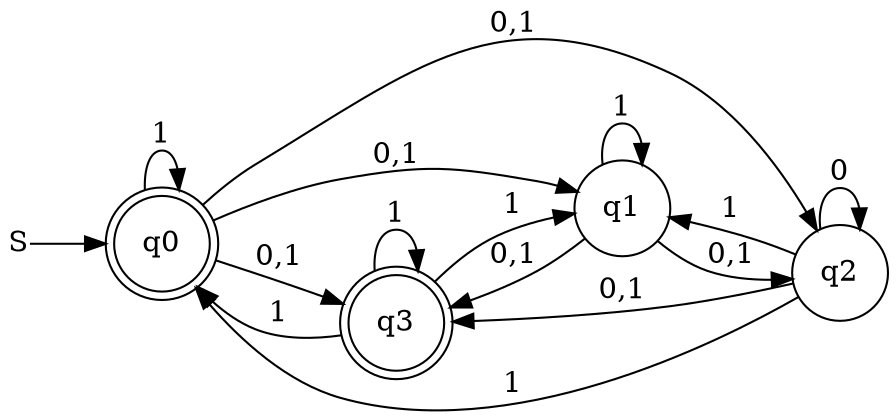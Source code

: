 digraph cinite_state_machine {
rankdir=LR;
size="50,50"
node [shape = doublecircle]; q0 q3 ;
node [shape = circle]; q0;
node [shape = plain]; "S";
"S" -> q0;
node [shape = circle];
q0 -> q0 [label = "1"];
q0 -> q1 [label = "0,1"];
q0 -> q2 [label = "0,1"];
q0 -> q3 [label = "0,1"];
q1 -> q1 [label = "1"];
q1 -> q2 [label = "0,1"];
q1 -> q3 [label = "0,1"];
q2 -> q0 [label = "1"];
q2 -> q1 [label = "1"];
q2 -> q2 [label = "0"];
q2 -> q3 [label = "0,1"];
q3 -> q0 [label = "1"];
q3 -> q1 [label = "1"];
q3 -> q3 [label = "1"];
}
